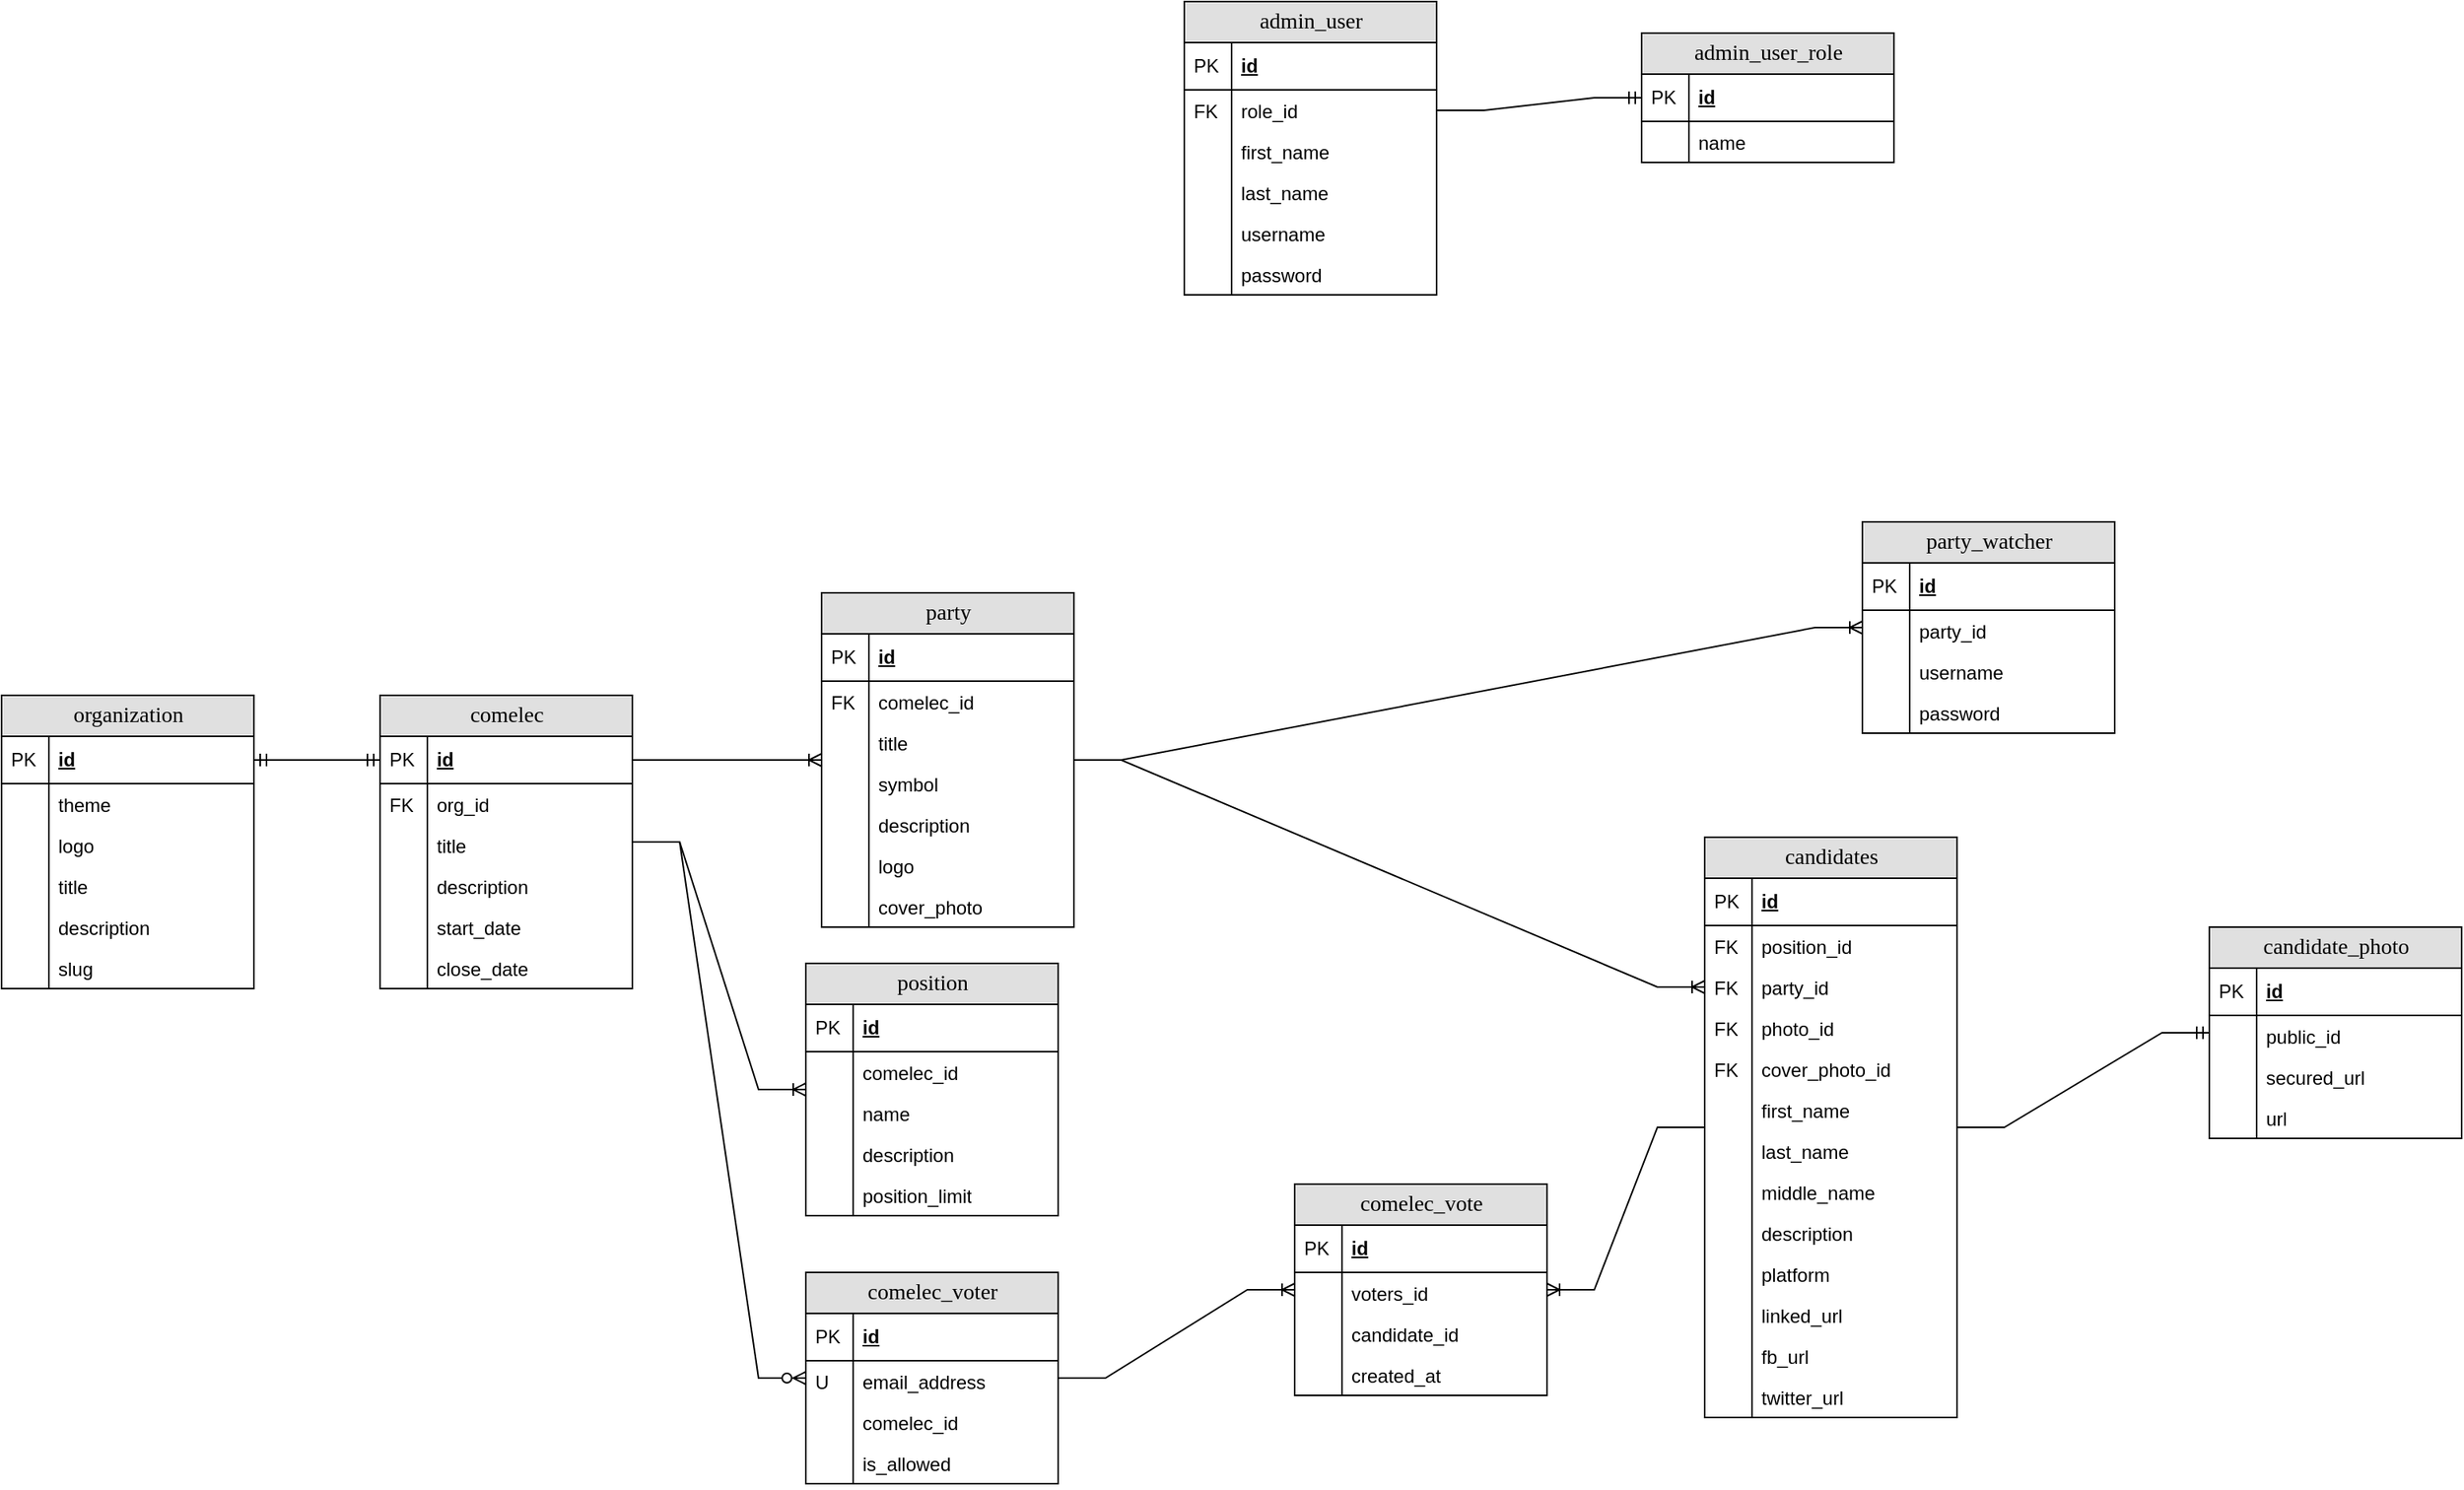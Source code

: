<mxfile version="15.4.0" type="device"><diagram name="Page-1" id="e56a1550-8fbb-45ad-956c-1786394a9013"><mxGraphModel dx="981" dy="1411" grid="1" gridSize="10" guides="1" tooltips="1" connect="1" arrows="1" fold="1" page="1" pageScale="1" pageWidth="1100" pageHeight="850" background="none" math="0" shadow="0"><root><mxCell id="0"/><mxCell id="1" parent="0"/><mxCell id="2e49270ec7c68f3f-80" value="organization" style="swimlane;html=1;fontStyle=0;childLayout=stackLayout;horizontal=1;startSize=26;fillColor=#e0e0e0;horizontalStack=0;resizeParent=1;resizeLast=0;collapsible=1;marginBottom=0;swimlaneFillColor=#ffffff;align=center;rounded=0;shadow=0;comic=0;labelBackgroundColor=none;strokeWidth=1;fontFamily=Verdana;fontSize=14" parent="1" vertex="1"><mxGeometry x="30" y="30" width="160" height="186" as="geometry"/></mxCell><mxCell id="2e49270ec7c68f3f-81" value="id" style="shape=partialRectangle;top=0;left=0;right=0;bottom=1;html=1;align=left;verticalAlign=middle;fillColor=none;spacingLeft=34;spacingRight=4;whiteSpace=wrap;overflow=hidden;rotatable=0;points=[[0,0.5],[1,0.5]];portConstraint=eastwest;dropTarget=0;fontStyle=5;" parent="2e49270ec7c68f3f-80" vertex="1"><mxGeometry y="26" width="160" height="30" as="geometry"/></mxCell><mxCell id="2e49270ec7c68f3f-82" value="PK" style="shape=partialRectangle;top=0;left=0;bottom=0;html=1;fillColor=none;align=left;verticalAlign=middle;spacingLeft=4;spacingRight=4;whiteSpace=wrap;overflow=hidden;rotatable=0;points=[];portConstraint=eastwest;part=1;" parent="2e49270ec7c68f3f-81" vertex="1" connectable="0"><mxGeometry width="30" height="30" as="geometry"/></mxCell><mxCell id="2e49270ec7c68f3f-83" value="theme" style="shape=partialRectangle;top=0;left=0;right=0;bottom=0;html=1;align=left;verticalAlign=top;fillColor=none;spacingLeft=34;spacingRight=4;whiteSpace=wrap;overflow=hidden;rotatable=0;points=[[0,0.5],[1,0.5]];portConstraint=eastwest;dropTarget=0;" parent="2e49270ec7c68f3f-80" vertex="1"><mxGeometry y="56" width="160" height="26" as="geometry"/></mxCell><mxCell id="2e49270ec7c68f3f-84" value="" style="shape=partialRectangle;top=0;left=0;bottom=0;html=1;fillColor=none;align=left;verticalAlign=top;spacingLeft=4;spacingRight=4;whiteSpace=wrap;overflow=hidden;rotatable=0;points=[];portConstraint=eastwest;part=1;" parent="2e49270ec7c68f3f-83" vertex="1" connectable="0"><mxGeometry width="30" height="26" as="geometry"/></mxCell><mxCell id="2e49270ec7c68f3f-85" value="logo" style="shape=partialRectangle;top=0;left=0;right=0;bottom=0;html=1;align=left;verticalAlign=top;fillColor=none;spacingLeft=34;spacingRight=4;whiteSpace=wrap;overflow=hidden;rotatable=0;points=[[0,0.5],[1,0.5]];portConstraint=eastwest;dropTarget=0;" parent="2e49270ec7c68f3f-80" vertex="1"><mxGeometry y="82" width="160" height="26" as="geometry"/></mxCell><mxCell id="2e49270ec7c68f3f-86" value="" style="shape=partialRectangle;top=0;left=0;bottom=0;html=1;fillColor=none;align=left;verticalAlign=top;spacingLeft=4;spacingRight=4;whiteSpace=wrap;overflow=hidden;rotatable=0;points=[];portConstraint=eastwest;part=1;" parent="2e49270ec7c68f3f-85" vertex="1" connectable="0"><mxGeometry width="30" height="26" as="geometry"/></mxCell><mxCell id="2e49270ec7c68f3f-87" value="title" style="shape=partialRectangle;top=0;left=0;right=0;bottom=0;html=1;align=left;verticalAlign=top;fillColor=none;spacingLeft=34;spacingRight=4;whiteSpace=wrap;overflow=hidden;rotatable=0;points=[[0,0.5],[1,0.5]];portConstraint=eastwest;dropTarget=0;" parent="2e49270ec7c68f3f-80" vertex="1"><mxGeometry y="108" width="160" height="26" as="geometry"/></mxCell><mxCell id="2e49270ec7c68f3f-88" value="" style="shape=partialRectangle;top=0;left=0;bottom=0;html=1;fillColor=none;align=left;verticalAlign=top;spacingLeft=4;spacingRight=4;whiteSpace=wrap;overflow=hidden;rotatable=0;points=[];portConstraint=eastwest;part=1;" parent="2e49270ec7c68f3f-87" vertex="1" connectable="0"><mxGeometry width="30" height="26" as="geometry"/></mxCell><mxCell id="euhRbVIIn353agXMIbdH-11" value="description" style="shape=partialRectangle;top=0;left=0;right=0;bottom=0;html=1;align=left;verticalAlign=top;fillColor=none;spacingLeft=34;spacingRight=4;whiteSpace=wrap;overflow=hidden;rotatable=0;points=[[0,0.5],[1,0.5]];portConstraint=eastwest;dropTarget=0;" parent="2e49270ec7c68f3f-80" vertex="1"><mxGeometry y="134" width="160" height="26" as="geometry"/></mxCell><mxCell id="euhRbVIIn353agXMIbdH-12" value="" style="shape=partialRectangle;top=0;left=0;bottom=0;html=1;fillColor=none;align=left;verticalAlign=top;spacingLeft=4;spacingRight=4;whiteSpace=wrap;overflow=hidden;rotatable=0;points=[];portConstraint=eastwest;part=1;" parent="euhRbVIIn353agXMIbdH-11" vertex="1" connectable="0"><mxGeometry width="30" height="26" as="geometry"/></mxCell><mxCell id="euhRbVIIn353agXMIbdH-13" value="slug" style="shape=partialRectangle;top=0;left=0;right=0;bottom=0;html=1;align=left;verticalAlign=top;fillColor=none;spacingLeft=34;spacingRight=4;whiteSpace=wrap;overflow=hidden;rotatable=0;points=[[0,0.5],[1,0.5]];portConstraint=eastwest;dropTarget=0;" parent="2e49270ec7c68f3f-80" vertex="1"><mxGeometry y="160" width="160" height="26" as="geometry"/></mxCell><mxCell id="euhRbVIIn353agXMIbdH-14" value="" style="shape=partialRectangle;top=0;left=0;bottom=0;html=1;fillColor=none;align=left;verticalAlign=top;spacingLeft=4;spacingRight=4;whiteSpace=wrap;overflow=hidden;rotatable=0;points=[];portConstraint=eastwest;part=1;" parent="euhRbVIIn353agXMIbdH-13" vertex="1" connectable="0"><mxGeometry width="30" height="26" as="geometry"/></mxCell><mxCell id="euhRbVIIn353agXMIbdH-15" value="comelec" style="swimlane;html=1;fontStyle=0;childLayout=stackLayout;horizontal=1;startSize=26;fillColor=#e0e0e0;horizontalStack=0;resizeParent=1;resizeLast=0;collapsible=1;marginBottom=0;swimlaneFillColor=#ffffff;align=center;rounded=0;shadow=0;comic=0;labelBackgroundColor=none;strokeWidth=1;fontFamily=Verdana;fontSize=14" parent="1" vertex="1"><mxGeometry x="270" y="30" width="160" height="186" as="geometry"/></mxCell><mxCell id="euhRbVIIn353agXMIbdH-16" value="id" style="shape=partialRectangle;top=0;left=0;right=0;bottom=1;html=1;align=left;verticalAlign=middle;fillColor=none;spacingLeft=34;spacingRight=4;whiteSpace=wrap;overflow=hidden;rotatable=0;points=[[0,0.5],[1,0.5]];portConstraint=eastwest;dropTarget=0;fontStyle=5;" parent="euhRbVIIn353agXMIbdH-15" vertex="1"><mxGeometry y="26" width="160" height="30" as="geometry"/></mxCell><mxCell id="euhRbVIIn353agXMIbdH-17" value="PK" style="shape=partialRectangle;top=0;left=0;bottom=0;html=1;fillColor=none;align=left;verticalAlign=middle;spacingLeft=4;spacingRight=4;whiteSpace=wrap;overflow=hidden;rotatable=0;points=[];portConstraint=eastwest;part=1;" parent="euhRbVIIn353agXMIbdH-16" vertex="1" connectable="0"><mxGeometry width="30" height="30" as="geometry"/></mxCell><mxCell id="euhRbVIIn353agXMIbdH-18" value="org_id" style="shape=partialRectangle;top=0;left=0;right=0;bottom=0;html=1;align=left;verticalAlign=top;fillColor=none;spacingLeft=34;spacingRight=4;whiteSpace=wrap;overflow=hidden;rotatable=0;points=[[0,0.5],[1,0.5]];portConstraint=eastwest;dropTarget=0;" parent="euhRbVIIn353agXMIbdH-15" vertex="1"><mxGeometry y="56" width="160" height="26" as="geometry"/></mxCell><mxCell id="euhRbVIIn353agXMIbdH-19" value="FK" style="shape=partialRectangle;top=0;left=0;bottom=0;html=1;fillColor=none;align=left;verticalAlign=top;spacingLeft=4;spacingRight=4;whiteSpace=wrap;overflow=hidden;rotatable=0;points=[];portConstraint=eastwest;part=1;" parent="euhRbVIIn353agXMIbdH-18" vertex="1" connectable="0"><mxGeometry width="30" height="26" as="geometry"/></mxCell><mxCell id="euhRbVIIn353agXMIbdH-20" value="title" style="shape=partialRectangle;top=0;left=0;right=0;bottom=0;html=1;align=left;verticalAlign=top;fillColor=none;spacingLeft=34;spacingRight=4;whiteSpace=wrap;overflow=hidden;rotatable=0;points=[[0,0.5],[1,0.5]];portConstraint=eastwest;dropTarget=0;" parent="euhRbVIIn353agXMIbdH-15" vertex="1"><mxGeometry y="82" width="160" height="26" as="geometry"/></mxCell><mxCell id="euhRbVIIn353agXMIbdH-21" value="" style="shape=partialRectangle;top=0;left=0;bottom=0;html=1;fillColor=none;align=left;verticalAlign=top;spacingLeft=4;spacingRight=4;whiteSpace=wrap;overflow=hidden;rotatable=0;points=[];portConstraint=eastwest;part=1;" parent="euhRbVIIn353agXMIbdH-20" vertex="1" connectable="0"><mxGeometry width="30" height="26" as="geometry"/></mxCell><mxCell id="euhRbVIIn353agXMIbdH-22" value="description" style="shape=partialRectangle;top=0;left=0;right=0;bottom=0;html=1;align=left;verticalAlign=top;fillColor=none;spacingLeft=34;spacingRight=4;whiteSpace=wrap;overflow=hidden;rotatable=0;points=[[0,0.5],[1,0.5]];portConstraint=eastwest;dropTarget=0;" parent="euhRbVIIn353agXMIbdH-15" vertex="1"><mxGeometry y="108" width="160" height="26" as="geometry"/></mxCell><mxCell id="euhRbVIIn353agXMIbdH-23" value="" style="shape=partialRectangle;top=0;left=0;bottom=0;html=1;fillColor=none;align=left;verticalAlign=top;spacingLeft=4;spacingRight=4;whiteSpace=wrap;overflow=hidden;rotatable=0;points=[];portConstraint=eastwest;part=1;" parent="euhRbVIIn353agXMIbdH-22" vertex="1" connectable="0"><mxGeometry width="30" height="26" as="geometry"/></mxCell><mxCell id="euhRbVIIn353agXMIbdH-24" value="start_date" style="shape=partialRectangle;top=0;left=0;right=0;bottom=0;html=1;align=left;verticalAlign=top;fillColor=none;spacingLeft=34;spacingRight=4;whiteSpace=wrap;overflow=hidden;rotatable=0;points=[[0,0.5],[1,0.5]];portConstraint=eastwest;dropTarget=0;" parent="euhRbVIIn353agXMIbdH-15" vertex="1"><mxGeometry y="134" width="160" height="26" as="geometry"/></mxCell><mxCell id="euhRbVIIn353agXMIbdH-25" value="" style="shape=partialRectangle;top=0;left=0;bottom=0;html=1;fillColor=none;align=left;verticalAlign=top;spacingLeft=4;spacingRight=4;whiteSpace=wrap;overflow=hidden;rotatable=0;points=[];portConstraint=eastwest;part=1;" parent="euhRbVIIn353agXMIbdH-24" vertex="1" connectable="0"><mxGeometry width="30" height="26" as="geometry"/></mxCell><mxCell id="euhRbVIIn353agXMIbdH-26" value="close_date" style="shape=partialRectangle;top=0;left=0;right=0;bottom=0;html=1;align=left;verticalAlign=top;fillColor=none;spacingLeft=34;spacingRight=4;whiteSpace=wrap;overflow=hidden;rotatable=0;points=[[0,0.5],[1,0.5]];portConstraint=eastwest;dropTarget=0;" parent="euhRbVIIn353agXMIbdH-15" vertex="1"><mxGeometry y="160" width="160" height="26" as="geometry"/></mxCell><mxCell id="euhRbVIIn353agXMIbdH-27" value="" style="shape=partialRectangle;top=0;left=0;bottom=0;html=1;fillColor=none;align=left;verticalAlign=top;spacingLeft=4;spacingRight=4;whiteSpace=wrap;overflow=hidden;rotatable=0;points=[];portConstraint=eastwest;part=1;" parent="euhRbVIIn353agXMIbdH-26" vertex="1" connectable="0"><mxGeometry width="30" height="26" as="geometry"/></mxCell><mxCell id="euhRbVIIn353agXMIbdH-28" value="comelec_voter" style="swimlane;html=1;fontStyle=0;childLayout=stackLayout;horizontal=1;startSize=26;fillColor=#e0e0e0;horizontalStack=0;resizeParent=1;resizeLast=0;collapsible=1;marginBottom=0;swimlaneFillColor=#ffffff;align=center;rounded=0;shadow=0;comic=0;labelBackgroundColor=none;strokeWidth=1;fontFamily=Verdana;fontSize=14" parent="1" vertex="1"><mxGeometry x="540" y="396" width="160" height="134" as="geometry"/></mxCell><mxCell id="euhRbVIIn353agXMIbdH-29" value="id" style="shape=partialRectangle;top=0;left=0;right=0;bottom=1;html=1;align=left;verticalAlign=middle;fillColor=none;spacingLeft=34;spacingRight=4;whiteSpace=wrap;overflow=hidden;rotatable=0;points=[[0,0.5],[1,0.5]];portConstraint=eastwest;dropTarget=0;fontStyle=5;" parent="euhRbVIIn353agXMIbdH-28" vertex="1"><mxGeometry y="26" width="160" height="30" as="geometry"/></mxCell><mxCell id="euhRbVIIn353agXMIbdH-30" value="PK" style="shape=partialRectangle;top=0;left=0;bottom=0;html=1;fillColor=none;align=left;verticalAlign=middle;spacingLeft=4;spacingRight=4;whiteSpace=wrap;overflow=hidden;rotatable=0;points=[];portConstraint=eastwest;part=1;" parent="euhRbVIIn353agXMIbdH-29" vertex="1" connectable="0"><mxGeometry width="30" height="30" as="geometry"/></mxCell><mxCell id="euhRbVIIn353agXMIbdH-31" value="email_address" style="shape=partialRectangle;top=0;left=0;right=0;bottom=0;html=1;align=left;verticalAlign=top;fillColor=none;spacingLeft=34;spacingRight=4;whiteSpace=wrap;overflow=hidden;rotatable=0;points=[[0,0.5],[1,0.5]];portConstraint=eastwest;dropTarget=0;" parent="euhRbVIIn353agXMIbdH-28" vertex="1"><mxGeometry y="56" width="160" height="26" as="geometry"/></mxCell><mxCell id="euhRbVIIn353agXMIbdH-32" value="U" style="shape=partialRectangle;top=0;left=0;bottom=0;html=1;fillColor=none;align=left;verticalAlign=top;spacingLeft=4;spacingRight=4;whiteSpace=wrap;overflow=hidden;rotatable=0;points=[];portConstraint=eastwest;part=1;" parent="euhRbVIIn353agXMIbdH-31" vertex="1" connectable="0"><mxGeometry width="30" height="26" as="geometry"/></mxCell><mxCell id="euhRbVIIn353agXMIbdH-153" value="comelec_id" style="shape=partialRectangle;top=0;left=0;right=0;bottom=0;html=1;align=left;verticalAlign=top;fillColor=none;spacingLeft=34;spacingRight=4;whiteSpace=wrap;overflow=hidden;rotatable=0;points=[[0,0.5],[1,0.5]];portConstraint=eastwest;dropTarget=0;" parent="euhRbVIIn353agXMIbdH-28" vertex="1"><mxGeometry y="82" width="160" height="26" as="geometry"/></mxCell><mxCell id="euhRbVIIn353agXMIbdH-154" value="" style="shape=partialRectangle;top=0;left=0;bottom=0;html=1;fillColor=none;align=left;verticalAlign=top;spacingLeft=4;spacingRight=4;whiteSpace=wrap;overflow=hidden;rotatable=0;points=[];portConstraint=eastwest;part=1;" parent="euhRbVIIn353agXMIbdH-153" vertex="1" connectable="0"><mxGeometry width="30" height="26" as="geometry"/></mxCell><mxCell id="euhRbVIIn353agXMIbdH-42" value="is_allowed" style="shape=partialRectangle;top=0;left=0;right=0;bottom=0;html=1;align=left;verticalAlign=top;fillColor=none;spacingLeft=34;spacingRight=4;whiteSpace=wrap;overflow=hidden;rotatable=0;points=[[0,0.5],[1,0.5]];portConstraint=eastwest;dropTarget=0;" parent="euhRbVIIn353agXMIbdH-28" vertex="1"><mxGeometry y="108" width="160" height="26" as="geometry"/></mxCell><mxCell id="euhRbVIIn353agXMIbdH-43" value="" style="shape=partialRectangle;top=0;left=0;bottom=0;html=1;fillColor=none;align=left;verticalAlign=top;spacingLeft=4;spacingRight=4;whiteSpace=wrap;overflow=hidden;rotatable=0;points=[];portConstraint=eastwest;part=1;" parent="euhRbVIIn353agXMIbdH-42" vertex="1" connectable="0"><mxGeometry width="30" height="26" as="geometry"/></mxCell><mxCell id="euhRbVIIn353agXMIbdH-44" value="party_watcher" style="swimlane;html=1;fontStyle=0;childLayout=stackLayout;horizontal=1;startSize=26;fillColor=#e0e0e0;horizontalStack=0;resizeParent=1;resizeLast=0;collapsible=1;marginBottom=0;swimlaneFillColor=#ffffff;align=center;rounded=0;shadow=0;comic=0;labelBackgroundColor=none;strokeWidth=1;fontFamily=Verdana;fontSize=14" parent="1" vertex="1"><mxGeometry x="1210" y="-80" width="160" height="134" as="geometry"/></mxCell><mxCell id="euhRbVIIn353agXMIbdH-45" value="id" style="shape=partialRectangle;top=0;left=0;right=0;bottom=1;html=1;align=left;verticalAlign=middle;fillColor=none;spacingLeft=34;spacingRight=4;whiteSpace=wrap;overflow=hidden;rotatable=0;points=[[0,0.5],[1,0.5]];portConstraint=eastwest;dropTarget=0;fontStyle=5;" parent="euhRbVIIn353agXMIbdH-44" vertex="1"><mxGeometry y="26" width="160" height="30" as="geometry"/></mxCell><mxCell id="euhRbVIIn353agXMIbdH-46" value="PK" style="shape=partialRectangle;top=0;left=0;bottom=0;html=1;fillColor=none;align=left;verticalAlign=middle;spacingLeft=4;spacingRight=4;whiteSpace=wrap;overflow=hidden;rotatable=0;points=[];portConstraint=eastwest;part=1;" parent="euhRbVIIn353agXMIbdH-45" vertex="1" connectable="0"><mxGeometry width="30" height="30" as="geometry"/></mxCell><mxCell id="euhRbVIIn353agXMIbdH-47" value="party_id" style="shape=partialRectangle;top=0;left=0;right=0;bottom=0;html=1;align=left;verticalAlign=top;fillColor=none;spacingLeft=34;spacingRight=4;whiteSpace=wrap;overflow=hidden;rotatable=0;points=[[0,0.5],[1,0.5]];portConstraint=eastwest;dropTarget=0;" parent="euhRbVIIn353agXMIbdH-44" vertex="1"><mxGeometry y="56" width="160" height="26" as="geometry"/></mxCell><mxCell id="euhRbVIIn353agXMIbdH-48" value="" style="shape=partialRectangle;top=0;left=0;bottom=0;html=1;fillColor=none;align=left;verticalAlign=top;spacingLeft=4;spacingRight=4;whiteSpace=wrap;overflow=hidden;rotatable=0;points=[];portConstraint=eastwest;part=1;" parent="euhRbVIIn353agXMIbdH-47" vertex="1" connectable="0"><mxGeometry width="30" height="26" as="geometry"/></mxCell><mxCell id="euhRbVIIn353agXMIbdH-55" value="username" style="shape=partialRectangle;top=0;left=0;right=0;bottom=0;html=1;align=left;verticalAlign=top;fillColor=none;spacingLeft=34;spacingRight=4;whiteSpace=wrap;overflow=hidden;rotatable=0;points=[[0,0.5],[1,0.5]];portConstraint=eastwest;dropTarget=0;" parent="euhRbVIIn353agXMIbdH-44" vertex="1"><mxGeometry y="82" width="160" height="26" as="geometry"/></mxCell><mxCell id="euhRbVIIn353agXMIbdH-56" value="" style="shape=partialRectangle;top=0;left=0;bottom=0;html=1;fillColor=none;align=left;verticalAlign=top;spacingLeft=4;spacingRight=4;whiteSpace=wrap;overflow=hidden;rotatable=0;points=[];portConstraint=eastwest;part=1;" parent="euhRbVIIn353agXMIbdH-55" vertex="1" connectable="0"><mxGeometry width="30" height="26" as="geometry"/></mxCell><mxCell id="euhRbVIIn353agXMIbdH-49" value="password" style="shape=partialRectangle;top=0;left=0;right=0;bottom=0;html=1;align=left;verticalAlign=top;fillColor=none;spacingLeft=34;spacingRight=4;whiteSpace=wrap;overflow=hidden;rotatable=0;points=[[0,0.5],[1,0.5]];portConstraint=eastwest;dropTarget=0;" parent="euhRbVIIn353agXMIbdH-44" vertex="1"><mxGeometry y="108" width="160" height="26" as="geometry"/></mxCell><mxCell id="euhRbVIIn353agXMIbdH-50" value="" style="shape=partialRectangle;top=0;left=0;bottom=0;html=1;fillColor=none;align=left;verticalAlign=top;spacingLeft=4;spacingRight=4;whiteSpace=wrap;overflow=hidden;rotatable=0;points=[];portConstraint=eastwest;part=1;" parent="euhRbVIIn353agXMIbdH-49" vertex="1" connectable="0"><mxGeometry width="30" height="26" as="geometry"/></mxCell><mxCell id="euhRbVIIn353agXMIbdH-57" value="party" style="swimlane;html=1;fontStyle=0;childLayout=stackLayout;horizontal=1;startSize=26;fillColor=#e0e0e0;horizontalStack=0;resizeParent=1;resizeLast=0;collapsible=1;marginBottom=0;swimlaneFillColor=#ffffff;align=center;rounded=0;shadow=0;comic=0;labelBackgroundColor=none;strokeWidth=1;fontFamily=Verdana;fontSize=14" parent="1" vertex="1"><mxGeometry x="550" y="-35" width="160" height="212" as="geometry"/></mxCell><mxCell id="euhRbVIIn353agXMIbdH-58" value="id" style="shape=partialRectangle;top=0;left=0;right=0;bottom=1;html=1;align=left;verticalAlign=middle;fillColor=none;spacingLeft=34;spacingRight=4;whiteSpace=wrap;overflow=hidden;rotatable=0;points=[[0,0.5],[1,0.5]];portConstraint=eastwest;dropTarget=0;fontStyle=5;" parent="euhRbVIIn353agXMIbdH-57" vertex="1"><mxGeometry y="26" width="160" height="30" as="geometry"/></mxCell><mxCell id="euhRbVIIn353agXMIbdH-59" value="PK" style="shape=partialRectangle;top=0;left=0;bottom=0;html=1;fillColor=none;align=left;verticalAlign=middle;spacingLeft=4;spacingRight=4;whiteSpace=wrap;overflow=hidden;rotatable=0;points=[];portConstraint=eastwest;part=1;" parent="euhRbVIIn353agXMIbdH-58" vertex="1" connectable="0"><mxGeometry width="30" height="30" as="geometry"/></mxCell><mxCell id="euhRbVIIn353agXMIbdH-142" value="comelec_id" style="shape=partialRectangle;top=0;left=0;right=0;bottom=0;html=1;align=left;verticalAlign=top;fillColor=none;spacingLeft=34;spacingRight=4;whiteSpace=wrap;overflow=hidden;rotatable=0;points=[[0,0.5],[1,0.5]];portConstraint=eastwest;dropTarget=0;" parent="euhRbVIIn353agXMIbdH-57" vertex="1"><mxGeometry y="56" width="160" height="26" as="geometry"/></mxCell><mxCell id="euhRbVIIn353agXMIbdH-143" value="FK" style="shape=partialRectangle;top=0;left=0;bottom=0;html=1;fillColor=none;align=left;verticalAlign=top;spacingLeft=4;spacingRight=4;whiteSpace=wrap;overflow=hidden;rotatable=0;points=[];portConstraint=eastwest;part=1;" parent="euhRbVIIn353agXMIbdH-142" vertex="1" connectable="0"><mxGeometry width="30" height="26" as="geometry"/></mxCell><mxCell id="euhRbVIIn353agXMIbdH-60" value="title" style="shape=partialRectangle;top=0;left=0;right=0;bottom=0;html=1;align=left;verticalAlign=top;fillColor=none;spacingLeft=34;spacingRight=4;whiteSpace=wrap;overflow=hidden;rotatable=0;points=[[0,0.5],[1,0.5]];portConstraint=eastwest;dropTarget=0;" parent="euhRbVIIn353agXMIbdH-57" vertex="1"><mxGeometry y="82" width="160" height="26" as="geometry"/></mxCell><mxCell id="euhRbVIIn353agXMIbdH-61" value="" style="shape=partialRectangle;top=0;left=0;bottom=0;html=1;fillColor=none;align=left;verticalAlign=top;spacingLeft=4;spacingRight=4;whiteSpace=wrap;overflow=hidden;rotatable=0;points=[];portConstraint=eastwest;part=1;" parent="euhRbVIIn353agXMIbdH-60" vertex="1" connectable="0"><mxGeometry width="30" height="26" as="geometry"/></mxCell><mxCell id="euhRbVIIn353agXMIbdH-157" value="symbol" style="shape=partialRectangle;top=0;left=0;right=0;bottom=0;html=1;align=left;verticalAlign=top;fillColor=none;spacingLeft=34;spacingRight=4;whiteSpace=wrap;overflow=hidden;rotatable=0;points=[[0,0.5],[1,0.5]];portConstraint=eastwest;dropTarget=0;" parent="euhRbVIIn353agXMIbdH-57" vertex="1"><mxGeometry y="108" width="160" height="26" as="geometry"/></mxCell><mxCell id="euhRbVIIn353agXMIbdH-158" value="" style="shape=partialRectangle;top=0;left=0;bottom=0;html=1;fillColor=none;align=left;verticalAlign=top;spacingLeft=4;spacingRight=4;whiteSpace=wrap;overflow=hidden;rotatable=0;points=[];portConstraint=eastwest;part=1;" parent="euhRbVIIn353agXMIbdH-157" vertex="1" connectable="0"><mxGeometry width="30" height="26" as="geometry"/></mxCell><mxCell id="euhRbVIIn353agXMIbdH-62" value="description" style="shape=partialRectangle;top=0;left=0;right=0;bottom=0;html=1;align=left;verticalAlign=top;fillColor=none;spacingLeft=34;spacingRight=4;whiteSpace=wrap;overflow=hidden;rotatable=0;points=[[0,0.5],[1,0.5]];portConstraint=eastwest;dropTarget=0;" parent="euhRbVIIn353agXMIbdH-57" vertex="1"><mxGeometry y="134" width="160" height="26" as="geometry"/></mxCell><mxCell id="euhRbVIIn353agXMIbdH-63" value="" style="shape=partialRectangle;top=0;left=0;bottom=0;html=1;fillColor=none;align=left;verticalAlign=top;spacingLeft=4;spacingRight=4;whiteSpace=wrap;overflow=hidden;rotatable=0;points=[];portConstraint=eastwest;part=1;" parent="euhRbVIIn353agXMIbdH-62" vertex="1" connectable="0"><mxGeometry width="30" height="26" as="geometry"/></mxCell><mxCell id="euhRbVIIn353agXMIbdH-66" value="logo" style="shape=partialRectangle;top=0;left=0;right=0;bottom=0;html=1;align=left;verticalAlign=top;fillColor=none;spacingLeft=34;spacingRight=4;whiteSpace=wrap;overflow=hidden;rotatable=0;points=[[0,0.5],[1,0.5]];portConstraint=eastwest;dropTarget=0;" parent="euhRbVIIn353agXMIbdH-57" vertex="1"><mxGeometry y="160" width="160" height="26" as="geometry"/></mxCell><mxCell id="euhRbVIIn353agXMIbdH-67" value="" style="shape=partialRectangle;top=0;left=0;bottom=0;html=1;fillColor=none;align=left;verticalAlign=top;spacingLeft=4;spacingRight=4;whiteSpace=wrap;overflow=hidden;rotatable=0;points=[];portConstraint=eastwest;part=1;" parent="euhRbVIIn353agXMIbdH-66" vertex="1" connectable="0"><mxGeometry width="30" height="26" as="geometry"/></mxCell><mxCell id="euhRbVIIn353agXMIbdH-64" value="cover_photo" style="shape=partialRectangle;top=0;left=0;right=0;bottom=0;html=1;align=left;verticalAlign=top;fillColor=none;spacingLeft=34;spacingRight=4;whiteSpace=wrap;overflow=hidden;rotatable=0;points=[[0,0.5],[1,0.5]];portConstraint=eastwest;dropTarget=0;" parent="euhRbVIIn353agXMIbdH-57" vertex="1"><mxGeometry y="186" width="160" height="26" as="geometry"/></mxCell><mxCell id="euhRbVIIn353agXMIbdH-65" value="" style="shape=partialRectangle;top=0;left=0;bottom=0;html=1;fillColor=none;align=left;verticalAlign=top;spacingLeft=4;spacingRight=4;whiteSpace=wrap;overflow=hidden;rotatable=0;points=[];portConstraint=eastwest;part=1;" parent="euhRbVIIn353agXMIbdH-64" vertex="1" connectable="0"><mxGeometry width="30" height="26" as="geometry"/></mxCell><mxCell id="euhRbVIIn353agXMIbdH-68" value="position" style="swimlane;html=1;fontStyle=0;childLayout=stackLayout;horizontal=1;startSize=26;fillColor=#e0e0e0;horizontalStack=0;resizeParent=1;resizeLast=0;collapsible=1;marginBottom=0;swimlaneFillColor=#ffffff;align=center;rounded=0;shadow=0;comic=0;labelBackgroundColor=none;strokeWidth=1;fontFamily=Verdana;fontSize=14" parent="1" vertex="1"><mxGeometry x="540" y="200" width="160" height="160" as="geometry"/></mxCell><mxCell id="euhRbVIIn353agXMIbdH-69" value="id" style="shape=partialRectangle;top=0;left=0;right=0;bottom=1;html=1;align=left;verticalAlign=middle;fillColor=none;spacingLeft=34;spacingRight=4;whiteSpace=wrap;overflow=hidden;rotatable=0;points=[[0,0.5],[1,0.5]];portConstraint=eastwest;dropTarget=0;fontStyle=5;" parent="euhRbVIIn353agXMIbdH-68" vertex="1"><mxGeometry y="26" width="160" height="30" as="geometry"/></mxCell><mxCell id="euhRbVIIn353agXMIbdH-70" value="PK" style="shape=partialRectangle;top=0;left=0;bottom=0;html=1;fillColor=none;align=left;verticalAlign=middle;spacingLeft=4;spacingRight=4;whiteSpace=wrap;overflow=hidden;rotatable=0;points=[];portConstraint=eastwest;part=1;" parent="euhRbVIIn353agXMIbdH-69" vertex="1" connectable="0"><mxGeometry width="30" height="30" as="geometry"/></mxCell><mxCell id="euhRbVIIn353agXMIbdH-144" value="comelec_id" style="shape=partialRectangle;top=0;left=0;right=0;bottom=0;html=1;align=left;verticalAlign=top;fillColor=none;spacingLeft=34;spacingRight=4;whiteSpace=wrap;overflow=hidden;rotatable=0;points=[[0,0.5],[1,0.5]];portConstraint=eastwest;dropTarget=0;" parent="euhRbVIIn353agXMIbdH-68" vertex="1"><mxGeometry y="56" width="160" height="26" as="geometry"/></mxCell><mxCell id="euhRbVIIn353agXMIbdH-145" value="" style="shape=partialRectangle;top=0;left=0;bottom=0;html=1;fillColor=none;align=left;verticalAlign=top;spacingLeft=4;spacingRight=4;whiteSpace=wrap;overflow=hidden;rotatable=0;points=[];portConstraint=eastwest;part=1;" parent="euhRbVIIn353agXMIbdH-144" vertex="1" connectable="0"><mxGeometry width="30" height="26" as="geometry"/></mxCell><mxCell id="euhRbVIIn353agXMIbdH-71" value="name" style="shape=partialRectangle;top=0;left=0;right=0;bottom=0;html=1;align=left;verticalAlign=top;fillColor=none;spacingLeft=34;spacingRight=4;whiteSpace=wrap;overflow=hidden;rotatable=0;points=[[0,0.5],[1,0.5]];portConstraint=eastwest;dropTarget=0;" parent="euhRbVIIn353agXMIbdH-68" vertex="1"><mxGeometry y="82" width="160" height="26" as="geometry"/></mxCell><mxCell id="euhRbVIIn353agXMIbdH-72" value="" style="shape=partialRectangle;top=0;left=0;bottom=0;html=1;fillColor=none;align=left;verticalAlign=top;spacingLeft=4;spacingRight=4;whiteSpace=wrap;overflow=hidden;rotatable=0;points=[];portConstraint=eastwest;part=1;" parent="euhRbVIIn353agXMIbdH-71" vertex="1" connectable="0"><mxGeometry width="30" height="26" as="geometry"/></mxCell><mxCell id="euhRbVIIn353agXMIbdH-73" value="description" style="shape=partialRectangle;top=0;left=0;right=0;bottom=0;html=1;align=left;verticalAlign=top;fillColor=none;spacingLeft=34;spacingRight=4;whiteSpace=wrap;overflow=hidden;rotatable=0;points=[[0,0.5],[1,0.5]];portConstraint=eastwest;dropTarget=0;" parent="euhRbVIIn353agXMIbdH-68" vertex="1"><mxGeometry y="108" width="160" height="26" as="geometry"/></mxCell><mxCell id="euhRbVIIn353agXMIbdH-74" value="" style="shape=partialRectangle;top=0;left=0;bottom=0;html=1;fillColor=none;align=left;verticalAlign=top;spacingLeft=4;spacingRight=4;whiteSpace=wrap;overflow=hidden;rotatable=0;points=[];portConstraint=eastwest;part=1;" parent="euhRbVIIn353agXMIbdH-73" vertex="1" connectable="0"><mxGeometry width="30" height="26" as="geometry"/></mxCell><mxCell id="euhRbVIIn353agXMIbdH-75" value="position_limit" style="shape=partialRectangle;top=0;left=0;right=0;bottom=0;html=1;align=left;verticalAlign=top;fillColor=none;spacingLeft=34;spacingRight=4;whiteSpace=wrap;overflow=hidden;rotatable=0;points=[[0,0.5],[1,0.5]];portConstraint=eastwest;dropTarget=0;" parent="euhRbVIIn353agXMIbdH-68" vertex="1"><mxGeometry y="134" width="160" height="26" as="geometry"/></mxCell><mxCell id="euhRbVIIn353agXMIbdH-76" value="" style="shape=partialRectangle;top=0;left=0;bottom=0;html=1;fillColor=none;align=left;verticalAlign=top;spacingLeft=4;spacingRight=4;whiteSpace=wrap;overflow=hidden;rotatable=0;points=[];portConstraint=eastwest;part=1;" parent="euhRbVIIn353agXMIbdH-75" vertex="1" connectable="0"><mxGeometry width="30" height="26" as="geometry"/></mxCell><mxCell id="euhRbVIIn353agXMIbdH-79" value="candidates" style="swimlane;html=1;fontStyle=0;childLayout=stackLayout;horizontal=1;startSize=26;fillColor=#e0e0e0;horizontalStack=0;resizeParent=1;resizeLast=0;collapsible=1;marginBottom=0;swimlaneFillColor=#ffffff;align=center;rounded=0;shadow=0;comic=0;labelBackgroundColor=none;strokeWidth=1;fontFamily=Verdana;fontSize=14" parent="1" vertex="1"><mxGeometry x="1110" y="120" width="160" height="368" as="geometry"/></mxCell><mxCell id="euhRbVIIn353agXMIbdH-80" value="id" style="shape=partialRectangle;top=0;left=0;right=0;bottom=1;html=1;align=left;verticalAlign=middle;fillColor=none;spacingLeft=34;spacingRight=4;whiteSpace=wrap;overflow=hidden;rotatable=0;points=[[0,0.5],[1,0.5]];portConstraint=eastwest;dropTarget=0;fontStyle=5;" parent="euhRbVIIn353agXMIbdH-79" vertex="1"><mxGeometry y="26" width="160" height="30" as="geometry"/></mxCell><mxCell id="euhRbVIIn353agXMIbdH-81" value="PK" style="shape=partialRectangle;top=0;left=0;bottom=0;html=1;fillColor=none;align=left;verticalAlign=middle;spacingLeft=4;spacingRight=4;whiteSpace=wrap;overflow=hidden;rotatable=0;points=[];portConstraint=eastwest;part=1;" parent="euhRbVIIn353agXMIbdH-80" vertex="1" connectable="0"><mxGeometry width="30" height="30" as="geometry"/></mxCell><mxCell id="euhRbVIIn353agXMIbdH-82" value="position_id" style="shape=partialRectangle;top=0;left=0;right=0;bottom=0;html=1;align=left;verticalAlign=top;fillColor=none;spacingLeft=34;spacingRight=4;whiteSpace=wrap;overflow=hidden;rotatable=0;points=[[0,0.5],[1,0.5]];portConstraint=eastwest;dropTarget=0;" parent="euhRbVIIn353agXMIbdH-79" vertex="1"><mxGeometry y="56" width="160" height="26" as="geometry"/></mxCell><mxCell id="euhRbVIIn353agXMIbdH-83" value="FK" style="shape=partialRectangle;top=0;left=0;bottom=0;html=1;fillColor=none;align=left;verticalAlign=top;spacingLeft=4;spacingRight=4;whiteSpace=wrap;overflow=hidden;rotatable=0;points=[];portConstraint=eastwest;part=1;" parent="euhRbVIIn353agXMIbdH-82" vertex="1" connectable="0"><mxGeometry width="30" height="26" as="geometry"/></mxCell><mxCell id="euhRbVIIn353agXMIbdH-84" value="party_id" style="shape=partialRectangle;top=0;left=0;right=0;bottom=0;html=1;align=left;verticalAlign=top;fillColor=none;spacingLeft=34;spacingRight=4;whiteSpace=wrap;overflow=hidden;rotatable=0;points=[[0,0.5],[1,0.5]];portConstraint=eastwest;dropTarget=0;" parent="euhRbVIIn353agXMIbdH-79" vertex="1"><mxGeometry y="82" width="160" height="26" as="geometry"/></mxCell><mxCell id="euhRbVIIn353agXMIbdH-85" value="FK" style="shape=partialRectangle;top=0;left=0;bottom=0;html=1;fillColor=none;align=left;verticalAlign=top;spacingLeft=4;spacingRight=4;whiteSpace=wrap;overflow=hidden;rotatable=0;points=[];portConstraint=eastwest;part=1;" parent="euhRbVIIn353agXMIbdH-84" vertex="1" connectable="0"><mxGeometry width="30" height="26" as="geometry"/></mxCell><mxCell id="euhRbVIIn353agXMIbdH-102" value="photo_id" style="shape=partialRectangle;top=0;left=0;right=0;bottom=0;html=1;align=left;verticalAlign=top;fillColor=none;spacingLeft=34;spacingRight=4;whiteSpace=wrap;overflow=hidden;rotatable=0;points=[[0,0.5],[1,0.5]];portConstraint=eastwest;dropTarget=0;" parent="euhRbVIIn353agXMIbdH-79" vertex="1"><mxGeometry y="108" width="160" height="26" as="geometry"/></mxCell><mxCell id="euhRbVIIn353agXMIbdH-103" value="&lt;span&gt;FK&lt;/span&gt;" style="shape=partialRectangle;top=0;left=0;bottom=0;html=1;fillColor=none;align=left;verticalAlign=top;spacingLeft=4;spacingRight=4;whiteSpace=wrap;overflow=hidden;rotatable=0;points=[];portConstraint=eastwest;part=1;" parent="euhRbVIIn353agXMIbdH-102" vertex="1" connectable="0"><mxGeometry width="30" height="26" as="geometry"/></mxCell><mxCell id="euhRbVIIn353agXMIbdH-104" value="cover_photo_id" style="shape=partialRectangle;top=0;left=0;right=0;bottom=0;html=1;align=left;verticalAlign=top;fillColor=none;spacingLeft=34;spacingRight=4;whiteSpace=wrap;overflow=hidden;rotatable=0;points=[[0,0.5],[1,0.5]];portConstraint=eastwest;dropTarget=0;" parent="euhRbVIIn353agXMIbdH-79" vertex="1"><mxGeometry y="134" width="160" height="26" as="geometry"/></mxCell><mxCell id="euhRbVIIn353agXMIbdH-105" value="&lt;span&gt;FK&lt;/span&gt;" style="shape=partialRectangle;top=0;left=0;bottom=0;html=1;fillColor=none;align=left;verticalAlign=top;spacingLeft=4;spacingRight=4;whiteSpace=wrap;overflow=hidden;rotatable=0;points=[];portConstraint=eastwest;part=1;" parent="euhRbVIIn353agXMIbdH-104" vertex="1" connectable="0"><mxGeometry width="30" height="26" as="geometry"/></mxCell><mxCell id="euhRbVIIn353agXMIbdH-86" value="first_name" style="shape=partialRectangle;top=0;left=0;right=0;bottom=0;html=1;align=left;verticalAlign=top;fillColor=none;spacingLeft=34;spacingRight=4;whiteSpace=wrap;overflow=hidden;rotatable=0;points=[[0,0.5],[1,0.5]];portConstraint=eastwest;dropTarget=0;" parent="euhRbVIIn353agXMIbdH-79" vertex="1"><mxGeometry y="160" width="160" height="26" as="geometry"/></mxCell><mxCell id="euhRbVIIn353agXMIbdH-87" value="" style="shape=partialRectangle;top=0;left=0;bottom=0;html=1;fillColor=none;align=left;verticalAlign=top;spacingLeft=4;spacingRight=4;whiteSpace=wrap;overflow=hidden;rotatable=0;points=[];portConstraint=eastwest;part=1;" parent="euhRbVIIn353agXMIbdH-86" vertex="1" connectable="0"><mxGeometry width="30" height="26" as="geometry"/></mxCell><mxCell id="euhRbVIIn353agXMIbdH-88" value="last_name" style="shape=partialRectangle;top=0;left=0;right=0;bottom=0;html=1;align=left;verticalAlign=top;fillColor=none;spacingLeft=34;spacingRight=4;whiteSpace=wrap;overflow=hidden;rotatable=0;points=[[0,0.5],[1,0.5]];portConstraint=eastwest;dropTarget=0;" parent="euhRbVIIn353agXMIbdH-79" vertex="1"><mxGeometry y="186" width="160" height="26" as="geometry"/></mxCell><mxCell id="euhRbVIIn353agXMIbdH-89" value="" style="shape=partialRectangle;top=0;left=0;bottom=0;html=1;fillColor=none;align=left;verticalAlign=top;spacingLeft=4;spacingRight=4;whiteSpace=wrap;overflow=hidden;rotatable=0;points=[];portConstraint=eastwest;part=1;" parent="euhRbVIIn353agXMIbdH-88" vertex="1" connectable="0"><mxGeometry width="30" height="26" as="geometry"/></mxCell><mxCell id="euhRbVIIn353agXMIbdH-90" value="middle_name" style="shape=partialRectangle;top=0;left=0;right=0;bottom=0;html=1;align=left;verticalAlign=top;fillColor=none;spacingLeft=34;spacingRight=4;whiteSpace=wrap;overflow=hidden;rotatable=0;points=[[0,0.5],[1,0.5]];portConstraint=eastwest;dropTarget=0;" parent="euhRbVIIn353agXMIbdH-79" vertex="1"><mxGeometry y="212" width="160" height="26" as="geometry"/></mxCell><mxCell id="euhRbVIIn353agXMIbdH-91" value="" style="shape=partialRectangle;top=0;left=0;bottom=0;html=1;fillColor=none;align=left;verticalAlign=top;spacingLeft=4;spacingRight=4;whiteSpace=wrap;overflow=hidden;rotatable=0;points=[];portConstraint=eastwest;part=1;" parent="euhRbVIIn353agXMIbdH-90" vertex="1" connectable="0"><mxGeometry width="30" height="26" as="geometry"/></mxCell><mxCell id="euhRbVIIn353agXMIbdH-94" value="description" style="shape=partialRectangle;top=0;left=0;right=0;bottom=0;html=1;align=left;verticalAlign=top;fillColor=none;spacingLeft=34;spacingRight=4;whiteSpace=wrap;overflow=hidden;rotatable=0;points=[[0,0.5],[1,0.5]];portConstraint=eastwest;dropTarget=0;" parent="euhRbVIIn353agXMIbdH-79" vertex="1"><mxGeometry y="238" width="160" height="26" as="geometry"/></mxCell><mxCell id="euhRbVIIn353agXMIbdH-95" value="" style="shape=partialRectangle;top=0;left=0;bottom=0;html=1;fillColor=none;align=left;verticalAlign=top;spacingLeft=4;spacingRight=4;whiteSpace=wrap;overflow=hidden;rotatable=0;points=[];portConstraint=eastwest;part=1;" parent="euhRbVIIn353agXMIbdH-94" vertex="1" connectable="0"><mxGeometry width="30" height="26" as="geometry"/></mxCell><mxCell id="euhRbVIIn353agXMIbdH-92" value="platform" style="shape=partialRectangle;top=0;left=0;right=0;bottom=0;html=1;align=left;verticalAlign=top;fillColor=none;spacingLeft=34;spacingRight=4;whiteSpace=wrap;overflow=hidden;rotatable=0;points=[[0,0.5],[1,0.5]];portConstraint=eastwest;dropTarget=0;" parent="euhRbVIIn353agXMIbdH-79" vertex="1"><mxGeometry y="264" width="160" height="26" as="geometry"/></mxCell><mxCell id="euhRbVIIn353agXMIbdH-93" value="" style="shape=partialRectangle;top=0;left=0;bottom=0;html=1;fillColor=none;align=left;verticalAlign=top;spacingLeft=4;spacingRight=4;whiteSpace=wrap;overflow=hidden;rotatable=0;points=[];portConstraint=eastwest;part=1;" parent="euhRbVIIn353agXMIbdH-92" vertex="1" connectable="0"><mxGeometry width="30" height="26" as="geometry"/></mxCell><mxCell id="euhRbVIIn353agXMIbdH-96" value="linked_url" style="shape=partialRectangle;top=0;left=0;right=0;bottom=0;html=1;align=left;verticalAlign=top;fillColor=none;spacingLeft=34;spacingRight=4;whiteSpace=wrap;overflow=hidden;rotatable=0;points=[[0,0.5],[1,0.5]];portConstraint=eastwest;dropTarget=0;" parent="euhRbVIIn353agXMIbdH-79" vertex="1"><mxGeometry y="290" width="160" height="26" as="geometry"/></mxCell><mxCell id="euhRbVIIn353agXMIbdH-97" value="" style="shape=partialRectangle;top=0;left=0;bottom=0;html=1;fillColor=none;align=left;verticalAlign=top;spacingLeft=4;spacingRight=4;whiteSpace=wrap;overflow=hidden;rotatable=0;points=[];portConstraint=eastwest;part=1;" parent="euhRbVIIn353agXMIbdH-96" vertex="1" connectable="0"><mxGeometry width="30" height="26" as="geometry"/></mxCell><mxCell id="euhRbVIIn353agXMIbdH-98" value="fb_url" style="shape=partialRectangle;top=0;left=0;right=0;bottom=0;html=1;align=left;verticalAlign=top;fillColor=none;spacingLeft=34;spacingRight=4;whiteSpace=wrap;overflow=hidden;rotatable=0;points=[[0,0.5],[1,0.5]];portConstraint=eastwest;dropTarget=0;" parent="euhRbVIIn353agXMIbdH-79" vertex="1"><mxGeometry y="316" width="160" height="26" as="geometry"/></mxCell><mxCell id="euhRbVIIn353agXMIbdH-99" value="" style="shape=partialRectangle;top=0;left=0;bottom=0;html=1;fillColor=none;align=left;verticalAlign=top;spacingLeft=4;spacingRight=4;whiteSpace=wrap;overflow=hidden;rotatable=0;points=[];portConstraint=eastwest;part=1;" parent="euhRbVIIn353agXMIbdH-98" vertex="1" connectable="0"><mxGeometry width="30" height="26" as="geometry"/></mxCell><mxCell id="euhRbVIIn353agXMIbdH-100" value="twitter_url" style="shape=partialRectangle;top=0;left=0;right=0;bottom=0;html=1;align=left;verticalAlign=top;fillColor=none;spacingLeft=34;spacingRight=4;whiteSpace=wrap;overflow=hidden;rotatable=0;points=[[0,0.5],[1,0.5]];portConstraint=eastwest;dropTarget=0;" parent="euhRbVIIn353agXMIbdH-79" vertex="1"><mxGeometry y="342" width="160" height="26" as="geometry"/></mxCell><mxCell id="euhRbVIIn353agXMIbdH-101" value="" style="shape=partialRectangle;top=0;left=0;bottom=0;html=1;fillColor=none;align=left;verticalAlign=top;spacingLeft=4;spacingRight=4;whiteSpace=wrap;overflow=hidden;rotatable=0;points=[];portConstraint=eastwest;part=1;" parent="euhRbVIIn353agXMIbdH-100" vertex="1" connectable="0"><mxGeometry width="30" height="26" as="geometry"/></mxCell><mxCell id="euhRbVIIn353agXMIbdH-133" value="admin_user" style="swimlane;html=1;fontStyle=0;childLayout=stackLayout;horizontal=1;startSize=26;fillColor=#e0e0e0;horizontalStack=0;resizeParent=1;resizeLast=0;collapsible=1;marginBottom=0;swimlaneFillColor=#ffffff;align=center;rounded=0;shadow=0;comic=0;labelBackgroundColor=none;strokeWidth=1;fontFamily=Verdana;fontSize=14" parent="1" vertex="1"><mxGeometry x="780" y="-410" width="160" height="186" as="geometry"/></mxCell><mxCell id="euhRbVIIn353agXMIbdH-134" value="id" style="shape=partialRectangle;top=0;left=0;right=0;bottom=1;html=1;align=left;verticalAlign=middle;fillColor=none;spacingLeft=34;spacingRight=4;whiteSpace=wrap;overflow=hidden;rotatable=0;points=[[0,0.5],[1,0.5]];portConstraint=eastwest;dropTarget=0;fontStyle=5;" parent="euhRbVIIn353agXMIbdH-133" vertex="1"><mxGeometry y="26" width="160" height="30" as="geometry"/></mxCell><mxCell id="euhRbVIIn353agXMIbdH-135" value="PK" style="shape=partialRectangle;top=0;left=0;bottom=0;html=1;fillColor=none;align=left;verticalAlign=middle;spacingLeft=4;spacingRight=4;whiteSpace=wrap;overflow=hidden;rotatable=0;points=[];portConstraint=eastwest;part=1;" parent="euhRbVIIn353agXMIbdH-134" vertex="1" connectable="0"><mxGeometry width="30" height="30" as="geometry"/></mxCell><mxCell id="euhRbVIIn353agXMIbdH-140" value="role_id" style="shape=partialRectangle;top=0;left=0;right=0;bottom=0;html=1;align=left;verticalAlign=top;fillColor=none;spacingLeft=34;spacingRight=4;whiteSpace=wrap;overflow=hidden;rotatable=0;points=[[0,0.5],[1,0.5]];portConstraint=eastwest;dropTarget=0;" parent="euhRbVIIn353agXMIbdH-133" vertex="1"><mxGeometry y="56" width="160" height="26" as="geometry"/></mxCell><mxCell id="euhRbVIIn353agXMIbdH-141" value="FK" style="shape=partialRectangle;top=0;left=0;bottom=0;html=1;fillColor=none;align=left;verticalAlign=top;spacingLeft=4;spacingRight=4;whiteSpace=wrap;overflow=hidden;rotatable=0;points=[];portConstraint=eastwest;part=1;" parent="euhRbVIIn353agXMIbdH-140" vertex="1" connectable="0"><mxGeometry width="30" height="26" as="geometry"/></mxCell><mxCell id="euhRbVIIn353agXMIbdH-136" value="first_name" style="shape=partialRectangle;top=0;left=0;right=0;bottom=0;html=1;align=left;verticalAlign=top;fillColor=none;spacingLeft=34;spacingRight=4;whiteSpace=wrap;overflow=hidden;rotatable=0;points=[[0,0.5],[1,0.5]];portConstraint=eastwest;dropTarget=0;" parent="euhRbVIIn353agXMIbdH-133" vertex="1"><mxGeometry y="82" width="160" height="26" as="geometry"/></mxCell><mxCell id="euhRbVIIn353agXMIbdH-137" value="" style="shape=partialRectangle;top=0;left=0;bottom=0;html=1;fillColor=none;align=left;verticalAlign=top;spacingLeft=4;spacingRight=4;whiteSpace=wrap;overflow=hidden;rotatable=0;points=[];portConstraint=eastwest;part=1;" parent="euhRbVIIn353agXMIbdH-136" vertex="1" connectable="0"><mxGeometry width="30" height="26" as="geometry"/></mxCell><mxCell id="euhRbVIIn353agXMIbdH-138" value="last_name" style="shape=partialRectangle;top=0;left=0;right=0;bottom=0;html=1;align=left;verticalAlign=top;fillColor=none;spacingLeft=34;spacingRight=4;whiteSpace=wrap;overflow=hidden;rotatable=0;points=[[0,0.5],[1,0.5]];portConstraint=eastwest;dropTarget=0;" parent="euhRbVIIn353agXMIbdH-133" vertex="1"><mxGeometry y="108" width="160" height="26" as="geometry"/></mxCell><mxCell id="euhRbVIIn353agXMIbdH-139" value="" style="shape=partialRectangle;top=0;left=0;bottom=0;html=1;fillColor=none;align=left;verticalAlign=top;spacingLeft=4;spacingRight=4;whiteSpace=wrap;overflow=hidden;rotatable=0;points=[];portConstraint=eastwest;part=1;" parent="euhRbVIIn353agXMIbdH-138" vertex="1" connectable="0"><mxGeometry width="30" height="26" as="geometry"/></mxCell><mxCell id="euhRbVIIn353agXMIbdH-228" value="username" style="shape=partialRectangle;top=0;left=0;right=0;bottom=0;html=1;align=left;verticalAlign=top;fillColor=none;spacingLeft=34;spacingRight=4;whiteSpace=wrap;overflow=hidden;rotatable=0;points=[[0,0.5],[1,0.5]];portConstraint=eastwest;dropTarget=0;" parent="euhRbVIIn353agXMIbdH-133" vertex="1"><mxGeometry y="134" width="160" height="26" as="geometry"/></mxCell><mxCell id="euhRbVIIn353agXMIbdH-229" value="" style="shape=partialRectangle;top=0;left=0;bottom=0;html=1;fillColor=none;align=left;verticalAlign=top;spacingLeft=4;spacingRight=4;whiteSpace=wrap;overflow=hidden;rotatable=0;points=[];portConstraint=eastwest;part=1;" parent="euhRbVIIn353agXMIbdH-228" vertex="1" connectable="0"><mxGeometry width="30" height="26" as="geometry"/></mxCell><mxCell id="euhRbVIIn353agXMIbdH-230" value="password" style="shape=partialRectangle;top=0;left=0;right=0;bottom=0;html=1;align=left;verticalAlign=top;fillColor=none;spacingLeft=34;spacingRight=4;whiteSpace=wrap;overflow=hidden;rotatable=0;points=[[0,0.5],[1,0.5]];portConstraint=eastwest;dropTarget=0;" parent="euhRbVIIn353agXMIbdH-133" vertex="1"><mxGeometry y="160" width="160" height="26" as="geometry"/></mxCell><mxCell id="euhRbVIIn353agXMIbdH-231" value="" style="shape=partialRectangle;top=0;left=0;bottom=0;html=1;fillColor=none;align=left;verticalAlign=top;spacingLeft=4;spacingRight=4;whiteSpace=wrap;overflow=hidden;rotatable=0;points=[];portConstraint=eastwest;part=1;" parent="euhRbVIIn353agXMIbdH-230" vertex="1" connectable="0"><mxGeometry width="30" height="26" as="geometry"/></mxCell><mxCell id="euhRbVIIn353agXMIbdH-146" value="comelec_vote" style="swimlane;html=1;fontStyle=0;childLayout=stackLayout;horizontal=1;startSize=26;fillColor=#e0e0e0;horizontalStack=0;resizeParent=1;resizeLast=0;collapsible=1;marginBottom=0;swimlaneFillColor=#ffffff;align=center;rounded=0;shadow=0;comic=0;labelBackgroundColor=none;strokeWidth=1;fontFamily=Verdana;fontSize=14" parent="1" vertex="1"><mxGeometry x="850" y="340" width="160" height="134" as="geometry"/></mxCell><mxCell id="euhRbVIIn353agXMIbdH-147" value="id" style="shape=partialRectangle;top=0;left=0;right=0;bottom=1;html=1;align=left;verticalAlign=middle;fillColor=none;spacingLeft=34;spacingRight=4;whiteSpace=wrap;overflow=hidden;rotatable=0;points=[[0,0.5],[1,0.5]];portConstraint=eastwest;dropTarget=0;fontStyle=5;" parent="euhRbVIIn353agXMIbdH-146" vertex="1"><mxGeometry y="26" width="160" height="30" as="geometry"/></mxCell><mxCell id="euhRbVIIn353agXMIbdH-148" value="PK" style="shape=partialRectangle;top=0;left=0;bottom=0;html=1;fillColor=none;align=left;verticalAlign=middle;spacingLeft=4;spacingRight=4;whiteSpace=wrap;overflow=hidden;rotatable=0;points=[];portConstraint=eastwest;part=1;" parent="euhRbVIIn353agXMIbdH-147" vertex="1" connectable="0"><mxGeometry width="30" height="30" as="geometry"/></mxCell><mxCell id="euhRbVIIn353agXMIbdH-149" value="voters_id" style="shape=partialRectangle;top=0;left=0;right=0;bottom=0;html=1;align=left;verticalAlign=top;fillColor=none;spacingLeft=34;spacingRight=4;whiteSpace=wrap;overflow=hidden;rotatable=0;points=[[0,0.5],[1,0.5]];portConstraint=eastwest;dropTarget=0;" parent="euhRbVIIn353agXMIbdH-146" vertex="1"><mxGeometry y="56" width="160" height="26" as="geometry"/></mxCell><mxCell id="euhRbVIIn353agXMIbdH-150" value="" style="shape=partialRectangle;top=0;left=0;bottom=0;html=1;fillColor=none;align=left;verticalAlign=top;spacingLeft=4;spacingRight=4;whiteSpace=wrap;overflow=hidden;rotatable=0;points=[];portConstraint=eastwest;part=1;" parent="euhRbVIIn353agXMIbdH-149" vertex="1" connectable="0"><mxGeometry width="30" height="26" as="geometry"/></mxCell><mxCell id="euhRbVIIn353agXMIbdH-151" value="candidate_id" style="shape=partialRectangle;top=0;left=0;right=0;bottom=0;html=1;align=left;verticalAlign=top;fillColor=none;spacingLeft=34;spacingRight=4;whiteSpace=wrap;overflow=hidden;rotatable=0;points=[[0,0.5],[1,0.5]];portConstraint=eastwest;dropTarget=0;" parent="euhRbVIIn353agXMIbdH-146" vertex="1"><mxGeometry y="82" width="160" height="26" as="geometry"/></mxCell><mxCell id="euhRbVIIn353agXMIbdH-152" value="" style="shape=partialRectangle;top=0;left=0;bottom=0;html=1;fillColor=none;align=left;verticalAlign=top;spacingLeft=4;spacingRight=4;whiteSpace=wrap;overflow=hidden;rotatable=0;points=[];portConstraint=eastwest;part=1;" parent="euhRbVIIn353agXMIbdH-151" vertex="1" connectable="0"><mxGeometry width="30" height="26" as="geometry"/></mxCell><mxCell id="euhRbVIIn353agXMIbdH-159" value="created_at" style="shape=partialRectangle;top=0;left=0;right=0;bottom=0;html=1;align=left;verticalAlign=top;fillColor=none;spacingLeft=34;spacingRight=4;whiteSpace=wrap;overflow=hidden;rotatable=0;points=[[0,0.5],[1,0.5]];portConstraint=eastwest;dropTarget=0;" parent="euhRbVIIn353agXMIbdH-146" vertex="1"><mxGeometry y="108" width="160" height="26" as="geometry"/></mxCell><mxCell id="euhRbVIIn353agXMIbdH-160" value="" style="shape=partialRectangle;top=0;left=0;bottom=0;html=1;fillColor=none;align=left;verticalAlign=top;spacingLeft=4;spacingRight=4;whiteSpace=wrap;overflow=hidden;rotatable=0;points=[];portConstraint=eastwest;part=1;" parent="euhRbVIIn353agXMIbdH-159" vertex="1" connectable="0"><mxGeometry width="30" height="26" as="geometry"/></mxCell><mxCell id="euhRbVIIn353agXMIbdH-161" value="candidate_photo" style="swimlane;html=1;fontStyle=0;childLayout=stackLayout;horizontal=1;startSize=26;fillColor=#e0e0e0;horizontalStack=0;resizeParent=1;resizeLast=0;collapsible=1;marginBottom=0;swimlaneFillColor=#ffffff;align=center;rounded=0;shadow=0;comic=0;labelBackgroundColor=none;strokeWidth=1;fontFamily=Verdana;fontSize=14" parent="1" vertex="1"><mxGeometry x="1430" y="177" width="160" height="134" as="geometry"/></mxCell><mxCell id="euhRbVIIn353agXMIbdH-162" value="id" style="shape=partialRectangle;top=0;left=0;right=0;bottom=1;html=1;align=left;verticalAlign=middle;fillColor=none;spacingLeft=34;spacingRight=4;whiteSpace=wrap;overflow=hidden;rotatable=0;points=[[0,0.5],[1,0.5]];portConstraint=eastwest;dropTarget=0;fontStyle=5;" parent="euhRbVIIn353agXMIbdH-161" vertex="1"><mxGeometry y="26" width="160" height="30" as="geometry"/></mxCell><mxCell id="euhRbVIIn353agXMIbdH-163" value="PK" style="shape=partialRectangle;top=0;left=0;bottom=0;html=1;fillColor=none;align=left;verticalAlign=middle;spacingLeft=4;spacingRight=4;whiteSpace=wrap;overflow=hidden;rotatable=0;points=[];portConstraint=eastwest;part=1;" parent="euhRbVIIn353agXMIbdH-162" vertex="1" connectable="0"><mxGeometry width="30" height="30" as="geometry"/></mxCell><mxCell id="euhRbVIIn353agXMIbdH-164" value="public_id" style="shape=partialRectangle;top=0;left=0;right=0;bottom=0;html=1;align=left;verticalAlign=top;fillColor=none;spacingLeft=34;spacingRight=4;whiteSpace=wrap;overflow=hidden;rotatable=0;points=[[0,0.5],[1,0.5]];portConstraint=eastwest;dropTarget=0;" parent="euhRbVIIn353agXMIbdH-161" vertex="1"><mxGeometry y="56" width="160" height="26" as="geometry"/></mxCell><mxCell id="euhRbVIIn353agXMIbdH-165" value="" style="shape=partialRectangle;top=0;left=0;bottom=0;html=1;fillColor=none;align=left;verticalAlign=top;spacingLeft=4;spacingRight=4;whiteSpace=wrap;overflow=hidden;rotatable=0;points=[];portConstraint=eastwest;part=1;" parent="euhRbVIIn353agXMIbdH-164" vertex="1" connectable="0"><mxGeometry width="30" height="26" as="geometry"/></mxCell><mxCell id="euhRbVIIn353agXMIbdH-166" value="secured_url" style="shape=partialRectangle;top=0;left=0;right=0;bottom=0;html=1;align=left;verticalAlign=top;fillColor=none;spacingLeft=34;spacingRight=4;whiteSpace=wrap;overflow=hidden;rotatable=0;points=[[0,0.5],[1,0.5]];portConstraint=eastwest;dropTarget=0;" parent="euhRbVIIn353agXMIbdH-161" vertex="1"><mxGeometry y="82" width="160" height="26" as="geometry"/></mxCell><mxCell id="euhRbVIIn353agXMIbdH-167" value="" style="shape=partialRectangle;top=0;left=0;bottom=0;html=1;fillColor=none;align=left;verticalAlign=top;spacingLeft=4;spacingRight=4;whiteSpace=wrap;overflow=hidden;rotatable=0;points=[];portConstraint=eastwest;part=1;" parent="euhRbVIIn353agXMIbdH-166" vertex="1" connectable="0"><mxGeometry width="30" height="26" as="geometry"/></mxCell><mxCell id="euhRbVIIn353agXMIbdH-168" value="url" style="shape=partialRectangle;top=0;left=0;right=0;bottom=0;html=1;align=left;verticalAlign=top;fillColor=none;spacingLeft=34;spacingRight=4;whiteSpace=wrap;overflow=hidden;rotatable=0;points=[[0,0.5],[1,0.5]];portConstraint=eastwest;dropTarget=0;" parent="euhRbVIIn353agXMIbdH-161" vertex="1"><mxGeometry y="108" width="160" height="26" as="geometry"/></mxCell><mxCell id="euhRbVIIn353agXMIbdH-169" value="" style="shape=partialRectangle;top=0;left=0;bottom=0;html=1;fillColor=none;align=left;verticalAlign=top;spacingLeft=4;spacingRight=4;whiteSpace=wrap;overflow=hidden;rotatable=0;points=[];portConstraint=eastwest;part=1;" parent="euhRbVIIn353agXMIbdH-168" vertex="1" connectable="0"><mxGeometry width="30" height="26" as="geometry"/></mxCell><mxCell id="euhRbVIIn353agXMIbdH-214" value="" style="edgeStyle=entityRelationEdgeStyle;fontSize=12;html=1;endArrow=ERmandOne;startArrow=ERmandOne;rounded=0;entryX=0;entryY=0.5;entryDx=0;entryDy=0;" parent="1" source="2e49270ec7c68f3f-81" target="euhRbVIIn353agXMIbdH-16" edge="1"><mxGeometry width="100" height="100" relative="1" as="geometry"><mxPoint x="210" y="340" as="sourcePoint"/><mxPoint x="310" y="240" as="targetPoint"/></mxGeometry></mxCell><mxCell id="euhRbVIIn353agXMIbdH-215" value="" style="edgeStyle=entityRelationEdgeStyle;fontSize=12;html=1;endArrow=ERoneToMany;rounded=0;exitX=1;exitY=0.5;exitDx=0;exitDy=0;" parent="1" source="euhRbVIIn353agXMIbdH-16" target="euhRbVIIn353agXMIbdH-57" edge="1"><mxGeometry width="100" height="100" relative="1" as="geometry"><mxPoint x="470" y="280" as="sourcePoint"/><mxPoint x="570" y="180" as="targetPoint"/></mxGeometry></mxCell><mxCell id="euhRbVIIn353agXMIbdH-216" value="" style="edgeStyle=entityRelationEdgeStyle;fontSize=12;html=1;endArrow=ERoneToMany;rounded=0;" parent="1" source="euhRbVIIn353agXMIbdH-15" target="euhRbVIIn353agXMIbdH-68" edge="1"><mxGeometry width="100" height="100" relative="1" as="geometry"><mxPoint x="460" y="330" as="sourcePoint"/><mxPoint x="530" y="220" as="targetPoint"/></mxGeometry></mxCell><mxCell id="euhRbVIIn353agXMIbdH-217" value="" style="edgeStyle=entityRelationEdgeStyle;fontSize=12;html=1;endArrow=ERoneToMany;rounded=0;" parent="1" source="euhRbVIIn353agXMIbdH-57" target="euhRbVIIn353agXMIbdH-84" edge="1"><mxGeometry width="100" height="100" relative="1" as="geometry"><mxPoint x="760" y="110" as="sourcePoint"/><mxPoint x="860" y="10" as="targetPoint"/></mxGeometry></mxCell><mxCell id="euhRbVIIn353agXMIbdH-218" value="" style="edgeStyle=entityRelationEdgeStyle;fontSize=12;html=1;endArrow=ERzeroToMany;endFill=1;rounded=0;" parent="1" source="euhRbVIIn353agXMIbdH-15" target="euhRbVIIn353agXMIbdH-28" edge="1"><mxGeometry width="100" height="100" relative="1" as="geometry"><mxPoint x="320" y="330" as="sourcePoint"/><mxPoint x="420" y="230" as="targetPoint"/></mxGeometry></mxCell><mxCell id="euhRbVIIn353agXMIbdH-221" value="" style="edgeStyle=entityRelationEdgeStyle;fontSize=12;html=1;endArrow=ERoneToMany;rounded=0;" parent="1" source="euhRbVIIn353agXMIbdH-28" target="euhRbVIIn353agXMIbdH-146" edge="1"><mxGeometry width="100" height="100" relative="1" as="geometry"><mxPoint x="690" y="410" as="sourcePoint"/><mxPoint x="790" y="310" as="targetPoint"/></mxGeometry></mxCell><mxCell id="euhRbVIIn353agXMIbdH-223" value="" style="edgeStyle=entityRelationEdgeStyle;fontSize=12;html=1;endArrow=ERoneToMany;rounded=0;" parent="1" source="euhRbVIIn353agXMIbdH-79" target="euhRbVIIn353agXMIbdH-146" edge="1"><mxGeometry width="100" height="100" relative="1" as="geometry"><mxPoint x="690" y="330" as="sourcePoint"/><mxPoint x="790" y="230" as="targetPoint"/></mxGeometry></mxCell><mxCell id="euhRbVIIn353agXMIbdH-225" value="" style="edgeStyle=entityRelationEdgeStyle;fontSize=12;html=1;endArrow=ERmandOne;rounded=0;" parent="1" source="euhRbVIIn353agXMIbdH-79" target="euhRbVIIn353agXMIbdH-161" edge="1"><mxGeometry width="100" height="100" relative="1" as="geometry"><mxPoint x="1090" y="480" as="sourcePoint"/><mxPoint x="1190" y="380" as="targetPoint"/></mxGeometry></mxCell><mxCell id="euhRbVIIn353agXMIbdH-227" value="" style="edgeStyle=entityRelationEdgeStyle;fontSize=12;html=1;endArrow=ERoneToMany;rounded=0;" parent="1" source="euhRbVIIn353agXMIbdH-57" target="euhRbVIIn353agXMIbdH-44" edge="1"><mxGeometry width="100" height="100" relative="1" as="geometry"><mxPoint x="340" y="-10" as="sourcePoint"/><mxPoint x="440" y="-110" as="targetPoint"/></mxGeometry></mxCell><mxCell id="euhRbVIIn353agXMIbdH-232" value="admin_user_role" style="swimlane;html=1;fontStyle=0;childLayout=stackLayout;horizontal=1;startSize=26;fillColor=#e0e0e0;horizontalStack=0;resizeParent=1;resizeLast=0;collapsible=1;marginBottom=0;swimlaneFillColor=#ffffff;align=center;rounded=0;shadow=0;comic=0;labelBackgroundColor=none;strokeWidth=1;fontFamily=Verdana;fontSize=14" parent="1" vertex="1"><mxGeometry x="1070" y="-390" width="160" height="82" as="geometry"><mxRectangle x="1070" y="-390" width="150" height="26" as="alternateBounds"/></mxGeometry></mxCell><mxCell id="euhRbVIIn353agXMIbdH-233" value="id" style="shape=partialRectangle;top=0;left=0;right=0;bottom=1;html=1;align=left;verticalAlign=middle;fillColor=none;spacingLeft=34;spacingRight=4;whiteSpace=wrap;overflow=hidden;rotatable=0;points=[[0,0.5],[1,0.5]];portConstraint=eastwest;dropTarget=0;fontStyle=5;" parent="euhRbVIIn353agXMIbdH-232" vertex="1"><mxGeometry y="26" width="160" height="30" as="geometry"/></mxCell><mxCell id="euhRbVIIn353agXMIbdH-234" value="PK" style="shape=partialRectangle;top=0;left=0;bottom=0;html=1;fillColor=none;align=left;verticalAlign=middle;spacingLeft=4;spacingRight=4;whiteSpace=wrap;overflow=hidden;rotatable=0;points=[];portConstraint=eastwest;part=1;" parent="euhRbVIIn353agXMIbdH-233" vertex="1" connectable="0"><mxGeometry width="30" height="30" as="geometry"/></mxCell><mxCell id="euhRbVIIn353agXMIbdH-237" value="name" style="shape=partialRectangle;top=0;left=0;right=0;bottom=0;html=1;align=left;verticalAlign=top;fillColor=none;spacingLeft=34;spacingRight=4;whiteSpace=wrap;overflow=hidden;rotatable=0;points=[[0,0.5],[1,0.5]];portConstraint=eastwest;dropTarget=0;" parent="euhRbVIIn353agXMIbdH-232" vertex="1"><mxGeometry y="56" width="160" height="26" as="geometry"/></mxCell><mxCell id="euhRbVIIn353agXMIbdH-238" value="" style="shape=partialRectangle;top=0;left=0;bottom=0;html=1;fillColor=none;align=left;verticalAlign=top;spacingLeft=4;spacingRight=4;whiteSpace=wrap;overflow=hidden;rotatable=0;points=[];portConstraint=eastwest;part=1;" parent="euhRbVIIn353agXMIbdH-237" vertex="1" connectable="0"><mxGeometry width="30" height="26" as="geometry"/></mxCell><mxCell id="euhRbVIIn353agXMIbdH-245" value="" style="edgeStyle=entityRelationEdgeStyle;fontSize=12;html=1;endArrow=ERmandOne;rounded=0;" parent="1" source="euhRbVIIn353agXMIbdH-140" target="euhRbVIIn353agXMIbdH-232" edge="1"><mxGeometry width="100" height="100" relative="1" as="geometry"><mxPoint x="990" y="-420" as="sourcePoint"/><mxPoint x="1090" y="-520" as="targetPoint"/></mxGeometry></mxCell></root></mxGraphModel></diagram></mxfile>